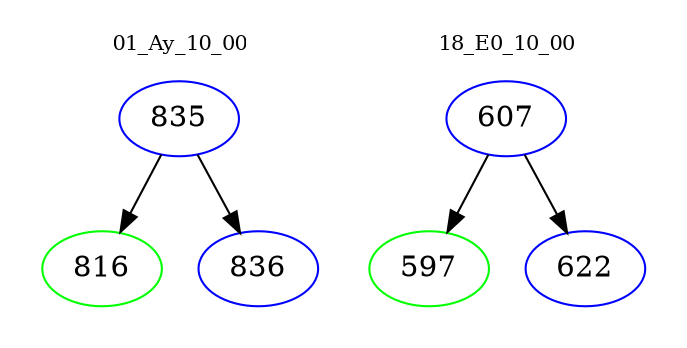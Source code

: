 digraph{
subgraph cluster_0 {
color = white
label = "01_Ay_10_00";
fontsize=10;
T0_835 [label="835", color="blue"]
T0_835 -> T0_816 [color="black"]
T0_816 [label="816", color="green"]
T0_835 -> T0_836 [color="black"]
T0_836 [label="836", color="blue"]
}
subgraph cluster_1 {
color = white
label = "18_E0_10_00";
fontsize=10;
T1_607 [label="607", color="blue"]
T1_607 -> T1_597 [color="black"]
T1_597 [label="597", color="green"]
T1_607 -> T1_622 [color="black"]
T1_622 [label="622", color="blue"]
}
}
